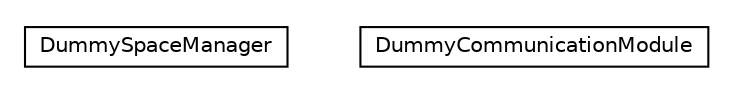 #!/usr/local/bin/dot
#
# Class diagram 
# Generated by UMLGraph version R5_6-24-gf6e263 (http://www.umlgraph.org/)
#

digraph G {
	edge [fontname="Helvetica",fontsize=10,labelfontname="Helvetica",labelfontsize=10];
	node [fontname="Helvetica",fontsize=10,shape=plaintext];
	nodesep=0.25;
	ranksep=0.5;
	// org.universAAL.middleware.container.pojo.dummyManagers.DummySpaceManager
	c56705 [label=<<table title="org.universAAL.middleware.container.pojo.dummyManagers.DummySpaceManager" border="0" cellborder="1" cellspacing="0" cellpadding="2" port="p" href="./DummySpaceManager.html">
		<tr><td><table border="0" cellspacing="0" cellpadding="1">
<tr><td align="center" balign="center"> DummySpaceManager </td></tr>
		</table></td></tr>
		</table>>, URL="./DummySpaceManager.html", fontname="Helvetica", fontcolor="black", fontsize=10.0];
	// org.universAAL.middleware.container.pojo.dummyManagers.DummyCommunicationModule
	c56706 [label=<<table title="org.universAAL.middleware.container.pojo.dummyManagers.DummyCommunicationModule" border="0" cellborder="1" cellspacing="0" cellpadding="2" port="p" href="./DummyCommunicationModule.html">
		<tr><td><table border="0" cellspacing="0" cellpadding="1">
<tr><td align="center" balign="center"> DummyCommunicationModule </td></tr>
		</table></td></tr>
		</table>>, URL="./DummyCommunicationModule.html", fontname="Helvetica", fontcolor="black", fontsize=10.0];
}


